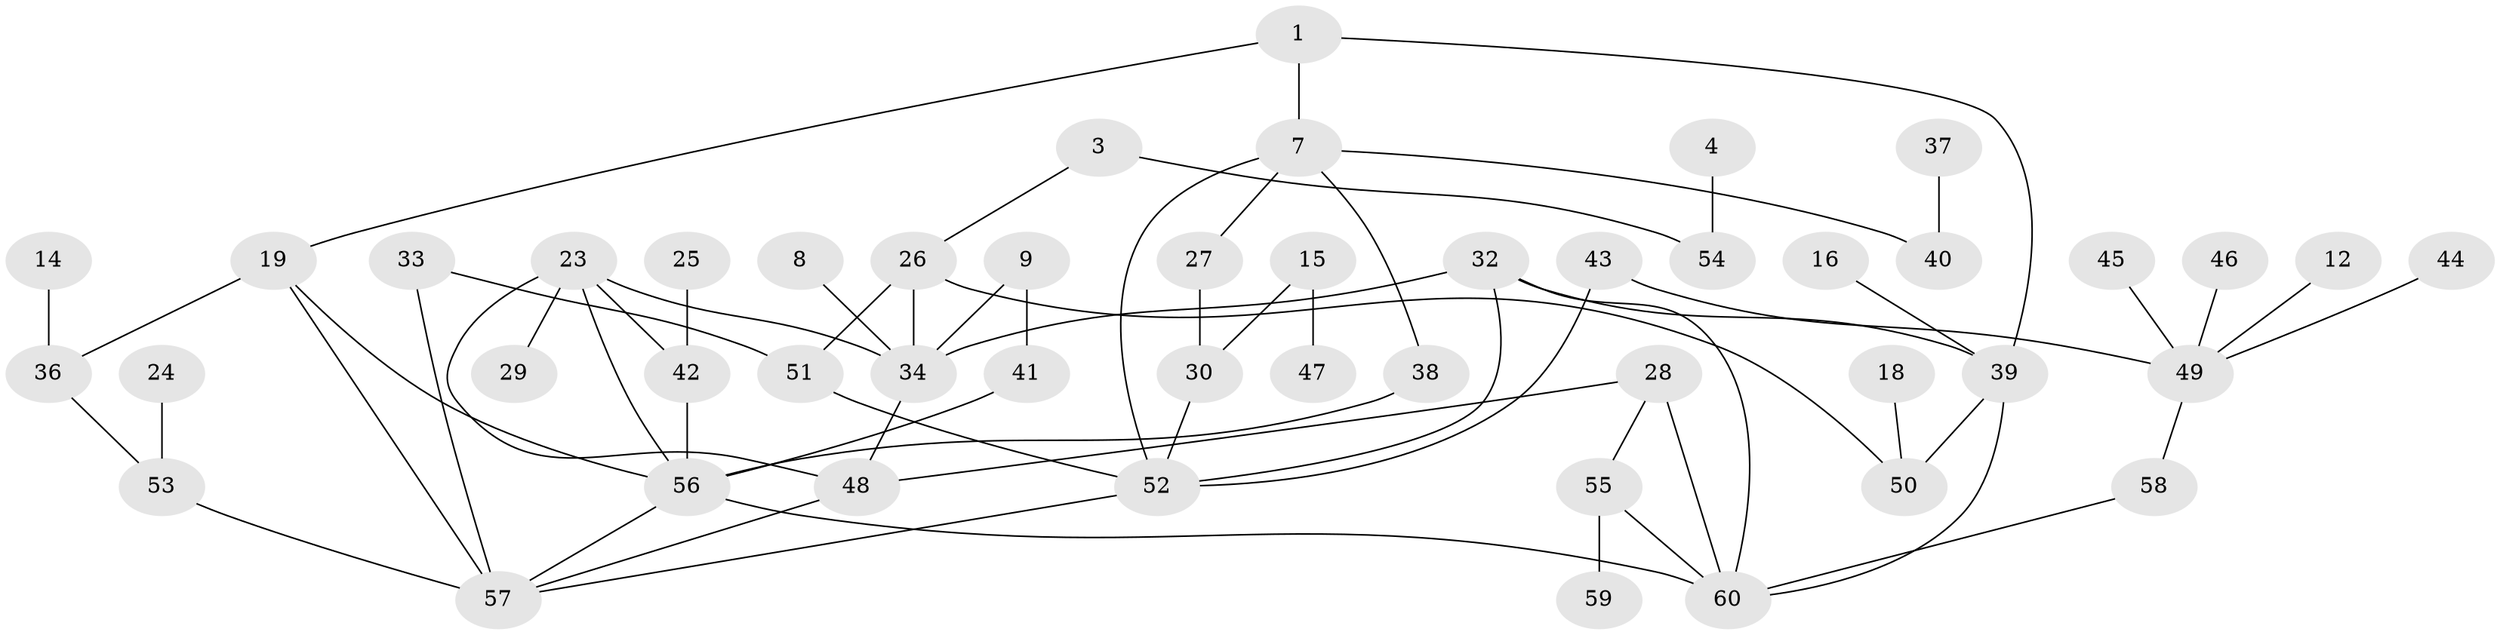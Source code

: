 // original degree distribution, {2: 0.33613445378151263, 3: 0.21008403361344538, 6: 0.025210084033613446, 1: 0.23529411764705882, 5: 0.025210084033613446, 0: 0.09243697478991597, 4: 0.07563025210084033}
// Generated by graph-tools (version 1.1) at 2025/49/03/09/25 03:49:07]
// undirected, 48 vertices, 66 edges
graph export_dot {
graph [start="1"]
  node [color=gray90,style=filled];
  1;
  3;
  4;
  7;
  8;
  9;
  12;
  14;
  15;
  16;
  18;
  19;
  23;
  24;
  25;
  26;
  27;
  28;
  29;
  30;
  32;
  33;
  34;
  36;
  37;
  38;
  39;
  40;
  41;
  42;
  43;
  44;
  45;
  46;
  47;
  48;
  49;
  50;
  51;
  52;
  53;
  54;
  55;
  56;
  57;
  58;
  59;
  60;
  1 -- 7 [weight=1.0];
  1 -- 19 [weight=1.0];
  1 -- 39 [weight=1.0];
  3 -- 26 [weight=1.0];
  3 -- 54 [weight=1.0];
  4 -- 54 [weight=1.0];
  7 -- 27 [weight=1.0];
  7 -- 38 [weight=1.0];
  7 -- 40 [weight=1.0];
  7 -- 52 [weight=1.0];
  8 -- 34 [weight=1.0];
  9 -- 34 [weight=1.0];
  9 -- 41 [weight=1.0];
  12 -- 49 [weight=1.0];
  14 -- 36 [weight=1.0];
  15 -- 30 [weight=1.0];
  15 -- 47 [weight=1.0];
  16 -- 39 [weight=1.0];
  18 -- 50 [weight=1.0];
  19 -- 36 [weight=1.0];
  19 -- 56 [weight=1.0];
  19 -- 57 [weight=1.0];
  23 -- 29 [weight=1.0];
  23 -- 34 [weight=1.0];
  23 -- 42 [weight=1.0];
  23 -- 48 [weight=1.0];
  23 -- 56 [weight=1.0];
  24 -- 53 [weight=1.0];
  25 -- 42 [weight=1.0];
  26 -- 34 [weight=1.0];
  26 -- 50 [weight=1.0];
  26 -- 51 [weight=1.0];
  27 -- 30 [weight=1.0];
  28 -- 48 [weight=1.0];
  28 -- 55 [weight=1.0];
  28 -- 60 [weight=1.0];
  30 -- 52 [weight=1.0];
  32 -- 34 [weight=1.0];
  32 -- 39 [weight=1.0];
  32 -- 52 [weight=1.0];
  32 -- 60 [weight=1.0];
  33 -- 51 [weight=1.0];
  33 -- 57 [weight=1.0];
  34 -- 48 [weight=1.0];
  36 -- 53 [weight=1.0];
  37 -- 40 [weight=1.0];
  38 -- 56 [weight=1.0];
  39 -- 50 [weight=2.0];
  39 -- 60 [weight=1.0];
  41 -- 56 [weight=1.0];
  42 -- 56 [weight=1.0];
  43 -- 49 [weight=1.0];
  43 -- 52 [weight=1.0];
  44 -- 49 [weight=1.0];
  45 -- 49 [weight=1.0];
  46 -- 49 [weight=1.0];
  48 -- 57 [weight=1.0];
  49 -- 58 [weight=1.0];
  51 -- 52 [weight=1.0];
  52 -- 57 [weight=1.0];
  53 -- 57 [weight=1.0];
  55 -- 59 [weight=1.0];
  55 -- 60 [weight=1.0];
  56 -- 57 [weight=1.0];
  56 -- 60 [weight=1.0];
  58 -- 60 [weight=1.0];
}
